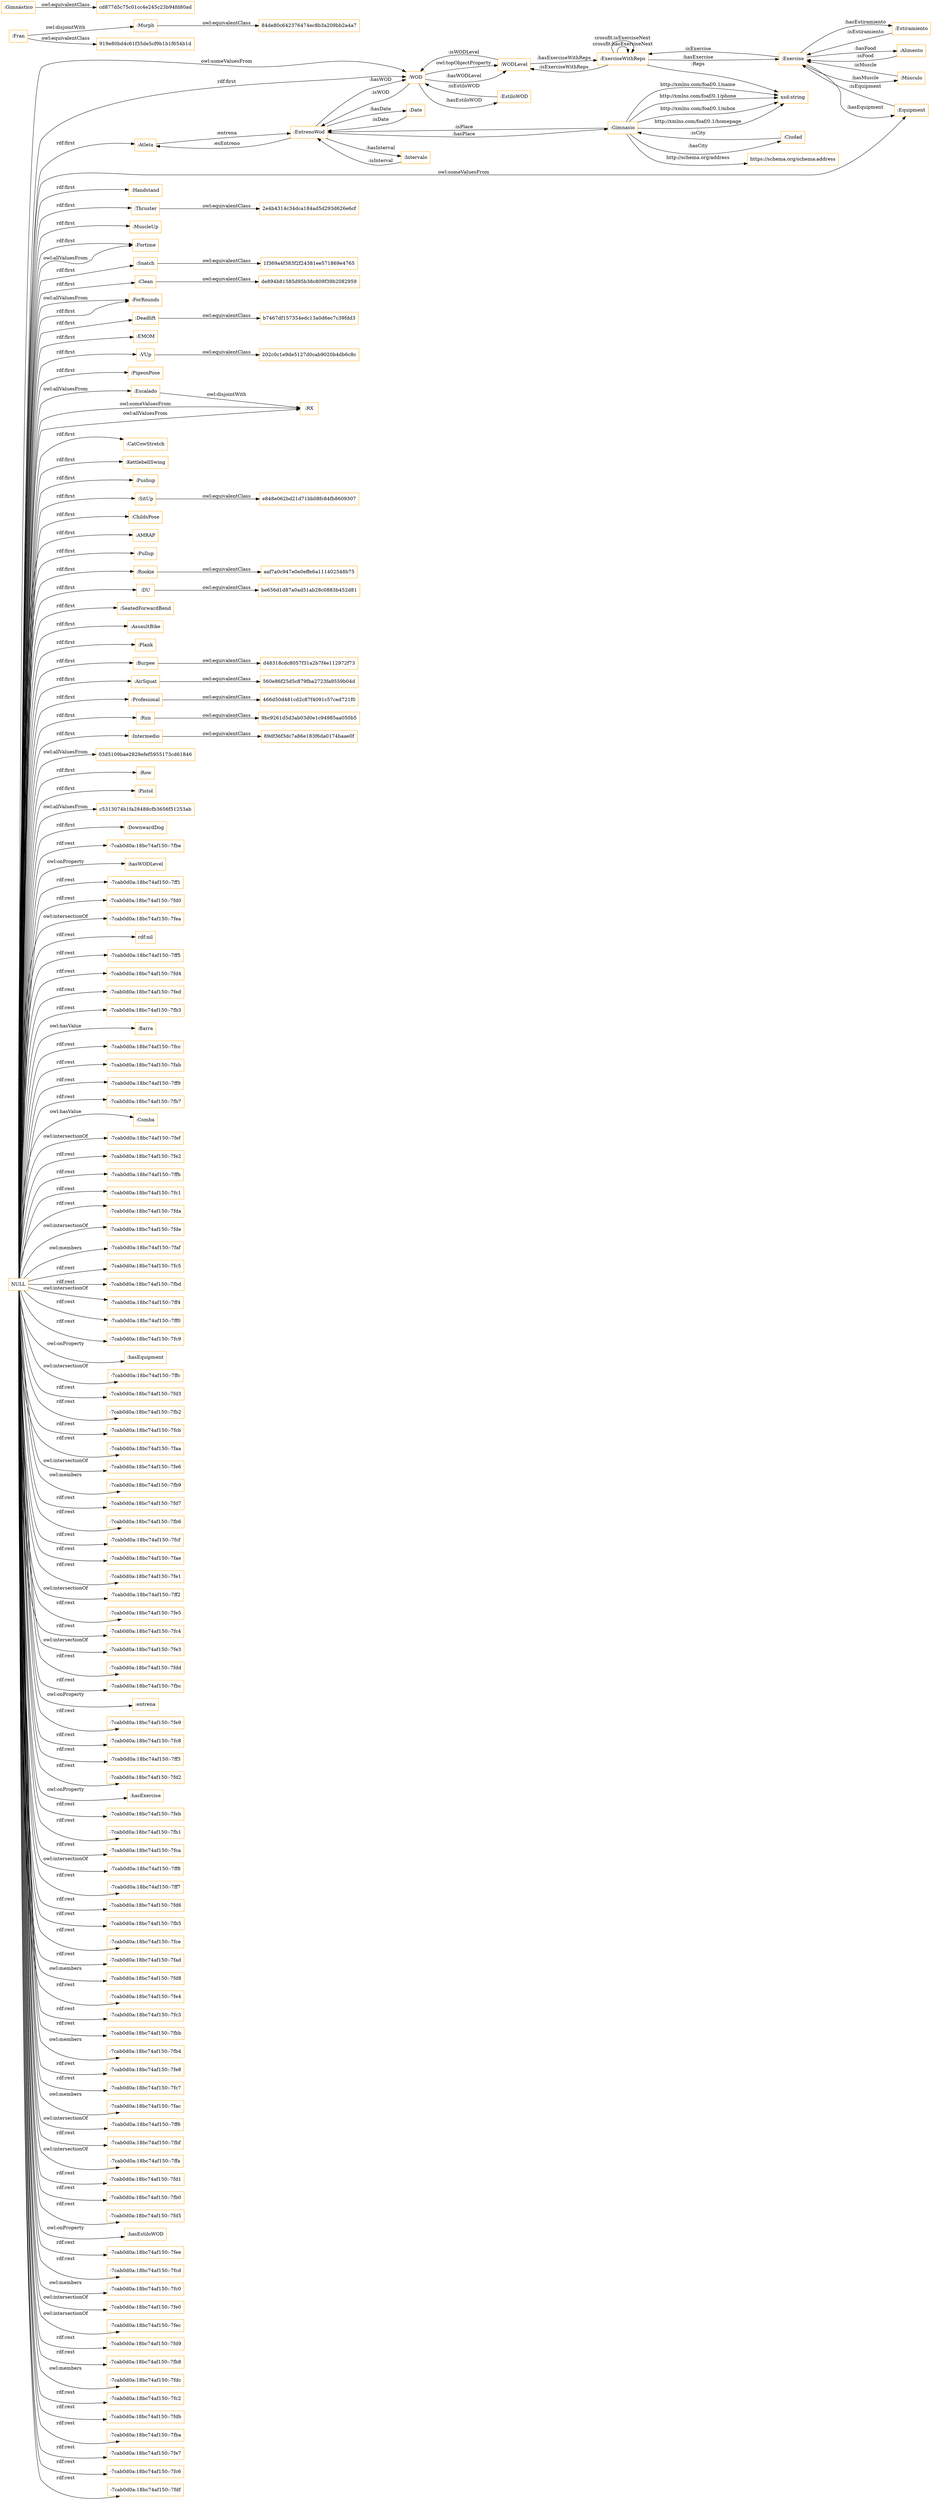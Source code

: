 digraph ar2dtool_diagram { 
rankdir=LR;
size="1501"
node [shape = rectangle, color="orange"]; ":Atleta" ":Handstand" ":Murph" "560e86f25d5c879fba2723fa9559b04d" ":Thruster" ":MuscleUp" ":Gimnasio" ":Fortime" ":Snatch" ":Clean" "1f369a4f383f2f24381ee571869e4765" ":ForRounds" "919e80bd4c61f35de5cf9b1b1f654b1d" ":Deadlift" "de894b81585d95b38c809f39b2082959" "84de80c642376474ec8b3a209bb2a4a7" ":Fran" ":EMOM" ":VUp" "89df36f3dc7a86e183f6da0174baae0f" ":PigeonPose" ":RX" ":CatCowStretch" ":KettlebellSwing" ":Pushup" ":SitUp" "be656d1d87a0ad51ab28c0883b452d81" ":ChildsPose" ":AMRAP" ":Pullup" ":Ciudad" "b7467df157354edc13a0d6ec7c39fdd3" ":Rookie" ":Estiramiento" ":DU" "cd877d5c75c01cc4e245c23b94fd80ad" ":Alimento" ":EstiloWOD" ":Intervalo" "e848e062bd21d71bb08fc84fb8609307" ":Equipment" ":Escalado" ":SeatedForwardBend" ":AssaultBike" ":Plank" ":Burpee" ":AirSquat" ":Profesional" ":Gimnástico" ":Run" ":WODLevel" ":Intermedio" ":Date" "202c0c1e9de5127d0cab9020b4db6c8c" "2e4b4314c34dca184ad5d293d626e6cf" "03d5109bae2829efef5955173cd61846" "d48318cdc8057f31a2b7f4e112972f73" "9bc9261d5d3ab03d0e1c94985aa050b5" ":WOD" ":Row" "466d50d481cd2c87f4091c57ced721f0" ":EntrenoWod" ":Exercise" ":Músculo" ":Pistol" "c5313074b1fa28488cfb3656f51253ab" ":ExerciseWithReps" ":DownwardDog" "aaf7a0c947e0e0effe6a111402548b75" ; /*classes style*/
	":Murph" -> "84de80c642376474ec8b3a209bb2a4a7" [ label = "owl:equivalentClass" ];
	":SitUp" -> "e848e062bd21d71bb08fc84fb8609307" [ label = "owl:equivalentClass" ];
	":Fran" -> ":Murph" [ label = "owl:disjointWith" ];
	":Fran" -> "919e80bd4c61f35de5cf9b1b1f654b1d" [ label = "owl:equivalentClass" ];
	":Deadlift" -> "b7467df157354edc13a0d6ec7c39fdd3" [ label = "owl:equivalentClass" ];
	":Clean" -> "de894b81585d95b38c809f39b2082959" [ label = "owl:equivalentClass" ];
	":Thruster" -> "2e4b4314c34dca184ad5d293d626e6cf" [ label = "owl:equivalentClass" ];
	":Gimnástico" -> "cd877d5c75c01cc4e245c23b94fd80ad" [ label = "owl:equivalentClass" ];
	":DU" -> "be656d1d87a0ad51ab28c0883b452d81" [ label = "owl:equivalentClass" ];
	":AirSquat" -> "560e86f25d5c879fba2723fa9559b04d" [ label = "owl:equivalentClass" ];
	"NULL" -> "-7cab0d0a:18bc74af150:-7fbe" [ label = "rdf:rest" ];
	"NULL" -> ":hasWODLevel" [ label = "owl:onProperty" ];
	"NULL" -> "-7cab0d0a:18bc74af150:-7ff1" [ label = "rdf:rest" ];
	"NULL" -> ":Fortime" [ label = "rdf:first" ];
	"NULL" -> "-7cab0d0a:18bc74af150:-7fd0" [ label = "rdf:rest" ];
	"NULL" -> ":Thruster" [ label = "rdf:first" ];
	"NULL" -> ":Plank" [ label = "rdf:first" ];
	"NULL" -> "-7cab0d0a:18bc74af150:-7fea" [ label = "owl:intersectionOf" ];
	"NULL" -> "rdf:nil" [ label = "rdf:rest" ];
	"NULL" -> "-7cab0d0a:18bc74af150:-7ff5" [ label = "rdf:rest" ];
	"NULL" -> "-7cab0d0a:18bc74af150:-7fd4" [ label = "rdf:rest" ];
	"NULL" -> "-7cab0d0a:18bc74af150:-7fed" [ label = "rdf:rest" ];
	"NULL" -> ":Fortime" [ label = "owl:allValuesFrom" ];
	"NULL" -> "-7cab0d0a:18bc74af150:-7fb3" [ label = "rdf:rest" ];
	"NULL" -> ":Barra" [ label = "owl:hasValue" ];
	"NULL" -> "-7cab0d0a:18bc74af150:-7fcc" [ label = "rdf:rest" ];
	"NULL" -> "-7cab0d0a:18bc74af150:-7fab" [ label = "rdf:rest" ];
	"NULL" -> "-7cab0d0a:18bc74af150:-7ff9" [ label = "rdf:rest" ];
	"NULL" -> "-7cab0d0a:18bc74af150:-7fb7" [ label = "rdf:rest" ];
	"NULL" -> ":Comba" [ label = "owl:hasValue" ];
	"NULL" -> "-7cab0d0a:18bc74af150:-7fef" [ label = "owl:intersectionOf" ];
	"NULL" -> "-7cab0d0a:18bc74af150:-7fe2" [ label = "rdf:rest" ];
	"NULL" -> "-7cab0d0a:18bc74af150:-7ffb" [ label = "rdf:rest" ];
	"NULL" -> "-7cab0d0a:18bc74af150:-7fc1" [ label = "rdf:rest" ];
	"NULL" -> "-7cab0d0a:18bc74af150:-7fda" [ label = "rdf:rest" ];
	"NULL" -> "-7cab0d0a:18bc74af150:-7fde" [ label = "owl:intersectionOf" ];
	"NULL" -> "-7cab0d0a:18bc74af150:-7faf" [ label = "owl:members" ];
	"NULL" -> ":Escalado" [ label = "owl:allValuesFrom" ];
	"NULL" -> ":WOD" [ label = "owl:someValuesFrom" ];
	"NULL" -> "-7cab0d0a:18bc74af150:-7fc5" [ label = "rdf:rest" ];
	"NULL" -> ":Run" [ label = "rdf:first" ];
	"NULL" -> "-7cab0d0a:18bc74af150:-7fbd" [ label = "rdf:rest" ];
	"NULL" -> ":KettlebellSwing" [ label = "rdf:first" ];
	"NULL" -> "-7cab0d0a:18bc74af150:-7ff4" [ label = "owl:intersectionOf" ];
	"NULL" -> ":PigeonPose" [ label = "rdf:first" ];
	"NULL" -> "-7cab0d0a:18bc74af150:-7ff0" [ label = "rdf:rest" ];
	"NULL" -> ":ForRounds" [ label = "owl:allValuesFrom" ];
	"NULL" -> "-7cab0d0a:18bc74af150:-7fc9" [ label = "rdf:rest" ];
	"NULL" -> ":hasEquipment" [ label = "owl:onProperty" ];
	"NULL" -> ":SeatedForwardBend" [ label = "rdf:first" ];
	"NULL" -> ":EMOM" [ label = "rdf:first" ];
	"NULL" -> ":Pistol" [ label = "rdf:first" ];
	"NULL" -> "-7cab0d0a:18bc74af150:-7ffc" [ label = "owl:intersectionOf" ];
	"NULL" -> ":Atleta" [ label = "rdf:first" ];
	"NULL" -> "-7cab0d0a:18bc74af150:-7fd3" [ label = "rdf:rest" ];
	"NULL" -> "-7cab0d0a:18bc74af150:-7fb2" [ label = "rdf:rest" ];
	"NULL" -> ":Pushup" [ label = "rdf:first" ];
	"NULL" -> "-7cab0d0a:18bc74af150:-7fcb" [ label = "rdf:rest" ];
	"NULL" -> ":Profesional" [ label = "rdf:first" ];
	"NULL" -> "-7cab0d0a:18bc74af150:-7faa" [ label = "rdf:rest" ];
	"NULL" -> "-7cab0d0a:18bc74af150:-7fe6" [ label = "owl:intersectionOf" ];
	"NULL" -> "-7cab0d0a:18bc74af150:-7fb9" [ label = "owl:members" ];
	"NULL" -> "-7cab0d0a:18bc74af150:-7fd7" [ label = "rdf:rest" ];
	"NULL" -> "-7cab0d0a:18bc74af150:-7fb6" [ label = "rdf:rest" ];
	"NULL" -> ":SitUp" [ label = "rdf:first" ];
	"NULL" -> "-7cab0d0a:18bc74af150:-7fcf" [ label = "rdf:rest" ];
	"NULL" -> "-7cab0d0a:18bc74af150:-7fae" [ label = "rdf:rest" ];
	"NULL" -> ":AirSquat" [ label = "rdf:first" ];
	"NULL" -> ":MuscleUp" [ label = "rdf:first" ];
	"NULL" -> "-7cab0d0a:18bc74af150:-7fe1" [ label = "rdf:rest" ];
	"NULL" -> "-7cab0d0a:18bc74af150:-7ff2" [ label = "owl:intersectionOf" ];
	"NULL" -> ":Equipment" [ label = "owl:someValuesFrom" ];
	"NULL" -> "-7cab0d0a:18bc74af150:-7fe5" [ label = "rdf:rest" ];
	"NULL" -> ":Handstand" [ label = "rdf:first" ];
	"NULL" -> "-7cab0d0a:18bc74af150:-7fc4" [ label = "rdf:rest" ];
	"NULL" -> "-7cab0d0a:18bc74af150:-7fe3" [ label = "owl:intersectionOf" ];
	"NULL" -> "-7cab0d0a:18bc74af150:-7fdd" [ label = "rdf:rest" ];
	"NULL" -> ":DU" [ label = "rdf:first" ];
	"NULL" -> "-7cab0d0a:18bc74af150:-7fbc" [ label = "rdf:rest" ];
	"NULL" -> ":entrena" [ label = "owl:onProperty" ];
	"NULL" -> "-7cab0d0a:18bc74af150:-7fe9" [ label = "rdf:rest" ];
	"NULL" -> "-7cab0d0a:18bc74af150:-7fc8" [ label = "rdf:rest" ];
	"NULL" -> ":CatCowStretch" [ label = "rdf:first" ];
	"NULL" -> "-7cab0d0a:18bc74af150:-7ff3" [ label = "rdf:rest" ];
	"NULL" -> "-7cab0d0a:18bc74af150:-7fd2" [ label = "rdf:rest" ];
	"NULL" -> ":hasExercise" [ label = "owl:onProperty" ];
	"NULL" -> "-7cab0d0a:18bc74af150:-7feb" [ label = "rdf:rest" ];
	"NULL" -> "-7cab0d0a:18bc74af150:-7fb1" [ label = "rdf:rest" ];
	"NULL" -> ":AMRAP" [ label = "rdf:first" ];
	"NULL" -> "-7cab0d0a:18bc74af150:-7fca" [ label = "rdf:rest" ];
	"NULL" -> "-7cab0d0a:18bc74af150:-7ff8" [ label = "owl:intersectionOf" ];
	"NULL" -> "-7cab0d0a:18bc74af150:-7ff7" [ label = "rdf:rest" ];
	"NULL" -> "-7cab0d0a:18bc74af150:-7fd6" [ label = "rdf:rest" ];
	"NULL" -> "-7cab0d0a:18bc74af150:-7fb5" [ label = "rdf:rest" ];
	"NULL" -> "-7cab0d0a:18bc74af150:-7fce" [ label = "rdf:rest" ];
	"NULL" -> "-7cab0d0a:18bc74af150:-7fad" [ label = "rdf:rest" ];
	"NULL" -> "-7cab0d0a:18bc74af150:-7fd8" [ label = "owl:members" ];
	"NULL" -> ":Intermedio" [ label = "rdf:first" ];
	"NULL" -> "-7cab0d0a:18bc74af150:-7fe4" [ label = "rdf:rest" ];
	"NULL" -> "-7cab0d0a:18bc74af150:-7fc3" [ label = "rdf:rest" ];
	"NULL" -> "-7cab0d0a:18bc74af150:-7fbb" [ label = "rdf:rest" ];
	"NULL" -> "-7cab0d0a:18bc74af150:-7fb4" [ label = "owl:members" ];
	"NULL" -> "-7cab0d0a:18bc74af150:-7fe8" [ label = "rdf:rest" ];
	"NULL" -> "-7cab0d0a:18bc74af150:-7fc7" [ label = "rdf:rest" ];
	"NULL" -> "-7cab0d0a:18bc74af150:-7fac" [ label = "owl:members" ];
	"NULL" -> "-7cab0d0a:18bc74af150:-7ff6" [ label = "owl:intersectionOf" ];
	"NULL" -> ":Burpee" [ label = "rdf:first" ];
	"NULL" -> "-7cab0d0a:18bc74af150:-7fbf" [ label = "rdf:rest" ];
	"NULL" -> "03d5109bae2829efef5955173cd61846" [ label = "owl:allValuesFrom" ];
	"NULL" -> ":AssaultBike" [ label = "rdf:first" ];
	"NULL" -> ":ChildsPose" [ label = "rdf:first" ];
	"NULL" -> "-7cab0d0a:18bc74af150:-7ffa" [ label = "owl:intersectionOf" ];
	"NULL" -> "-7cab0d0a:18bc74af150:-7fd1" [ label = "rdf:rest" ];
	"NULL" -> ":ForRounds" [ label = "rdf:first" ];
	"NULL" -> "-7cab0d0a:18bc74af150:-7fb0" [ label = "rdf:rest" ];
	"NULL" -> "-7cab0d0a:18bc74af150:-7fd5" [ label = "rdf:rest" ];
	"NULL" -> ":Rookie" [ label = "rdf:first" ];
	"NULL" -> ":hasEstiloWOD" [ label = "owl:onProperty" ];
	"NULL" -> "-7cab0d0a:18bc74af150:-7fee" [ label = "rdf:rest" ];
	"NULL" -> "-7cab0d0a:18bc74af150:-7fcd" [ label = "rdf:rest" ];
	"NULL" -> ":WOD" [ label = "rdf:first" ];
	"NULL" -> ":Pullup" [ label = "rdf:first" ];
	"NULL" -> "-7cab0d0a:18bc74af150:-7fc0" [ label = "owl:members" ];
	"NULL" -> ":RX" [ label = "owl:someValuesFrom" ];
	"NULL" -> "-7cab0d0a:18bc74af150:-7fe0" [ label = "owl:intersectionOf" ];
	"NULL" -> "-7cab0d0a:18bc74af150:-7fec" [ label = "owl:intersectionOf" ];
	"NULL" -> "-7cab0d0a:18bc74af150:-7fd9" [ label = "rdf:rest" ];
	"NULL" -> ":VUp" [ label = "rdf:first" ];
	"NULL" -> ":Deadlift" [ label = "rdf:first" ];
	"NULL" -> "-7cab0d0a:18bc74af150:-7fb8" [ label = "rdf:rest" ];
	"NULL" -> ":DownwardDog" [ label = "rdf:first" ];
	"NULL" -> ":Snatch" [ label = "rdf:first" ];
	"NULL" -> "-7cab0d0a:18bc74af150:-7fdc" [ label = "owl:members" ];
	"NULL" -> ":Clean" [ label = "rdf:first" ];
	"NULL" -> ":Row" [ label = "rdf:first" ];
	"NULL" -> "-7cab0d0a:18bc74af150:-7fc2" [ label = "rdf:rest" ];
	"NULL" -> "-7cab0d0a:18bc74af150:-7fdb" [ label = "rdf:rest" ];
	"NULL" -> ":RX" [ label = "owl:allValuesFrom" ];
	"NULL" -> "c5313074b1fa28488cfb3656f51253ab" [ label = "owl:allValuesFrom" ];
	"NULL" -> "-7cab0d0a:18bc74af150:-7fba" [ label = "rdf:rest" ];
	"NULL" -> "-7cab0d0a:18bc74af150:-7fe7" [ label = "rdf:rest" ];
	"NULL" -> "-7cab0d0a:18bc74af150:-7fc6" [ label = "rdf:rest" ];
	"NULL" -> "-7cab0d0a:18bc74af150:-7fdf" [ label = "rdf:rest" ];
	":Profesional" -> "466d50d481cd2c87f4091c57ced721f0" [ label = "owl:equivalentClass" ];
	":Burpee" -> "d48318cdc8057f31a2b7f4e112972f73" [ label = "owl:equivalentClass" ];
	":Rookie" -> "aaf7a0c947e0e0effe6a111402548b75" [ label = "owl:equivalentClass" ];
	":Escalado" -> ":RX" [ label = "owl:disjointWith" ];
	":VUp" -> "202c0c1e9de5127d0cab9020b4db6c8c" [ label = "owl:equivalentClass" ];
	":Run" -> "9bc9261d5d3ab03d0e1c94985aa050b5" [ label = "owl:equivalentClass" ];
	":Snatch" -> "1f369a4f383f2f24381ee571869e4765" [ label = "owl:equivalentClass" ];
	":Intermedio" -> "89df36f3dc7a86e183f6da0174baae0f" [ label = "owl:equivalentClass" ];
	":Exercise" -> ":ExerciseWithReps" [ label = ":isExercise" ];
	":Gimnasio" -> "xsd:string" [ label = "http://xmlns.com/foaf/0.1/name" ];
	":Intervalo" -> ":EntrenoWod" [ label = ":isInterval" ];
	":Gimnasio" -> "xsd:string" [ label = "http://xmlns.com/foaf/0.1/phone" ];
	":EntrenoWod" -> ":Date" [ label = ":hasDate" ];
	":Estiramiento" -> ":Exercise" [ label = ":isEstiramiento" ];
	":Gimnasio" -> ":Ciudad" [ label = ":hasCity" ];
	":WODLevel" -> ":ExerciseWithReps" [ label = ":hasExerciseWithReps" ];
	":WOD" -> ":WODLevel" [ label = "owl:topObjectProperty" ];
	":WODLevel" -> ":WOD" [ label = ":isWODLevel" ];
	":Atleta" -> ":EntrenoWod" [ label = ":entrena" ];
	":Gimnasio" -> "https://schema.org/schema:address" [ label = "http://schema.org/address" ];
	":Exercise" -> ":Equipment" [ label = ":hasEquipment" ];
	":Gimnasio" -> ":EntrenoWod" [ label = ":isPlace" ];
	":WOD" -> ":EntrenoWod" [ label = ":isWOD" ];
	":EntrenoWod" -> ":Gimnasio" [ label = ":hasPlace" ];
	":Gimnasio" -> "xsd:string" [ label = "http://xmlns.com/foaf/0.1/mbox" ];
	":Alimento" -> ":Exercise" [ label = ":isFood" ];
	":Músculo" -> ":Exercise" [ label = ":isMuscle" ];
	":EntrenoWod" -> ":Intervalo" [ label = ":hasInterval" ];
	":Equipment" -> ":Exercise" [ label = ":isEquipment" ];
	":ExerciseWithReps" -> ":ExerciseWithReps" [ label = "crossfit:hasExerciseNext" ];
	":WOD" -> ":WODLevel" [ label = ":hasWODLevel" ];
	":Exercise" -> ":Estiramiento" [ label = ":hasEstiramiento" ];
	":Exercise" -> ":Músculo" [ label = ":hasMuscle" ];
	":Ciudad" -> ":Gimnasio" [ label = ":isCity" ];
	":ExerciseWithReps" -> "xsd:string" [ label = ":Reps" ];
	":Exercise" -> ":Alimento" [ label = ":hasFood" ];
	":EstiloWOD" -> ":WOD" [ label = ":isEstiloWOD" ];
	":ExerciseWithReps" -> ":ExerciseWithReps" [ label = "crossfit:isExerciseNext" ];
	":ExerciseWithReps" -> ":WODLevel" [ label = ":isExerciseWithReps" ];
	":EntrenoWod" -> ":WOD" [ label = ":hasWOD" ];
	":ExerciseWithReps" -> ":Exercise" [ label = ":hasExercise" ];
	":WOD" -> ":EstiloWOD" [ label = ":hasEstiloWOD" ];
	":Gimnasio" -> "xsd:string" [ label = "http://xmlns.com/foaf/0.1/homepage" ];
	":Date" -> ":EntrenoWod" [ label = ":isDate" ];
	":EntrenoWod" -> ":Atleta" [ label = ":esEntreno" ];

}
